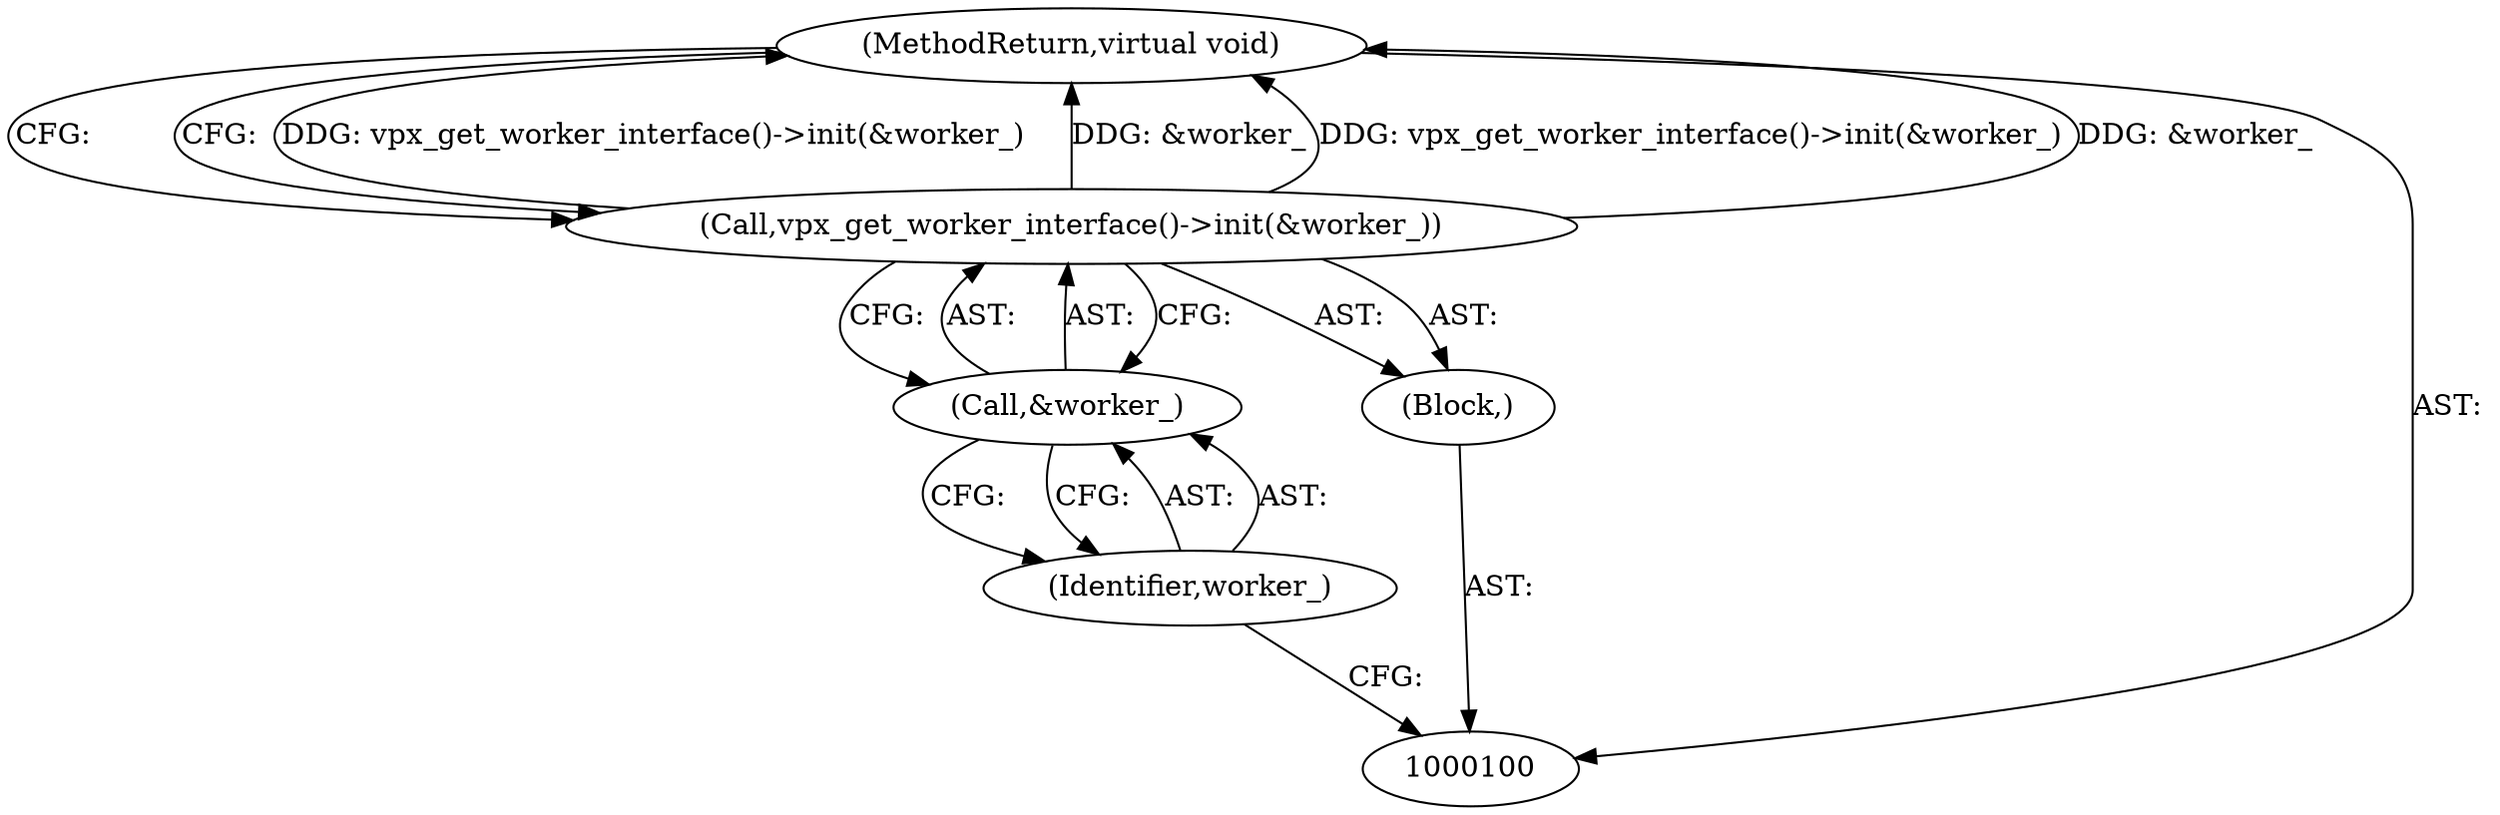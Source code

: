 digraph "0_Android_5a9753fca56f0eeb9f61e342b2fccffc364f9426_124" {
"1000101" [label="(Block,)"];
"1000105" [label="(MethodReturn,virtual void)"];
"1000103" [label="(Call,&worker_)"];
"1000104" [label="(Identifier,worker_)"];
"1000102" [label="(Call,vpx_get_worker_interface()->init(&worker_))"];
"1000101" -> "1000100"  [label="AST: "];
"1000102" -> "1000101"  [label="AST: "];
"1000105" -> "1000100"  [label="AST: "];
"1000105" -> "1000102"  [label="CFG: "];
"1000102" -> "1000105"  [label="DDG: vpx_get_worker_interface()->init(&worker_)"];
"1000102" -> "1000105"  [label="DDG: &worker_"];
"1000103" -> "1000102"  [label="AST: "];
"1000103" -> "1000104"  [label="CFG: "];
"1000104" -> "1000103"  [label="AST: "];
"1000102" -> "1000103"  [label="CFG: "];
"1000104" -> "1000103"  [label="AST: "];
"1000104" -> "1000100"  [label="CFG: "];
"1000103" -> "1000104"  [label="CFG: "];
"1000102" -> "1000101"  [label="AST: "];
"1000102" -> "1000103"  [label="CFG: "];
"1000103" -> "1000102"  [label="AST: "];
"1000105" -> "1000102"  [label="CFG: "];
"1000102" -> "1000105"  [label="DDG: vpx_get_worker_interface()->init(&worker_)"];
"1000102" -> "1000105"  [label="DDG: &worker_"];
}
